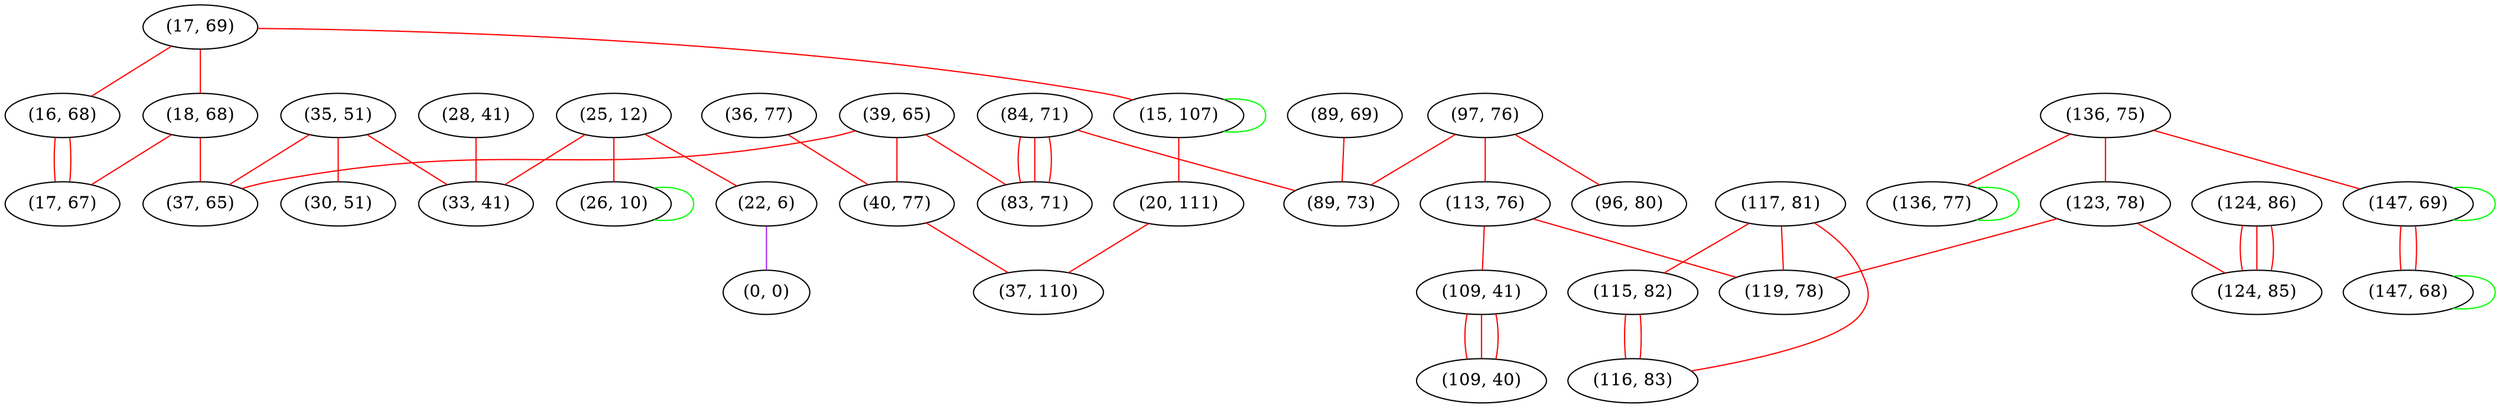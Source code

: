 graph "" {
"(17, 69)";
"(97, 76)";
"(16, 68)";
"(89, 69)";
"(136, 75)";
"(28, 41)";
"(25, 12)";
"(36, 77)";
"(84, 71)";
"(35, 51)";
"(113, 76)";
"(22, 6)";
"(30, 51)";
"(117, 81)";
"(39, 65)";
"(83, 71)";
"(124, 86)";
"(147, 69)";
"(96, 80)";
"(109, 41)";
"(115, 82)";
"(0, 0)";
"(136, 77)";
"(123, 78)";
"(147, 68)";
"(18, 68)";
"(15, 107)";
"(17, 67)";
"(109, 40)";
"(20, 111)";
"(124, 85)";
"(40, 77)";
"(37, 110)";
"(119, 78)";
"(116, 83)";
"(26, 10)";
"(37, 65)";
"(89, 73)";
"(33, 41)";
"(17, 69)" -- "(15, 107)"  [color=red, key=0, weight=1];
"(17, 69)" -- "(18, 68)"  [color=red, key=0, weight=1];
"(17, 69)" -- "(16, 68)"  [color=red, key=0, weight=1];
"(97, 76)" -- "(96, 80)"  [color=red, key=0, weight=1];
"(97, 76)" -- "(89, 73)"  [color=red, key=0, weight=1];
"(97, 76)" -- "(113, 76)"  [color=red, key=0, weight=1];
"(16, 68)" -- "(17, 67)"  [color=red, key=0, weight=1];
"(16, 68)" -- "(17, 67)"  [color=red, key=1, weight=1];
"(89, 69)" -- "(89, 73)"  [color=red, key=0, weight=1];
"(136, 75)" -- "(136, 77)"  [color=red, key=0, weight=1];
"(136, 75)" -- "(123, 78)"  [color=red, key=0, weight=1];
"(136, 75)" -- "(147, 69)"  [color=red, key=0, weight=1];
"(28, 41)" -- "(33, 41)"  [color=red, key=0, weight=1];
"(25, 12)" -- "(26, 10)"  [color=red, key=0, weight=1];
"(25, 12)" -- "(33, 41)"  [color=red, key=0, weight=1];
"(25, 12)" -- "(22, 6)"  [color=red, key=0, weight=1];
"(36, 77)" -- "(40, 77)"  [color=red, key=0, weight=1];
"(84, 71)" -- "(83, 71)"  [color=red, key=0, weight=1];
"(84, 71)" -- "(83, 71)"  [color=red, key=1, weight=1];
"(84, 71)" -- "(83, 71)"  [color=red, key=2, weight=1];
"(84, 71)" -- "(89, 73)"  [color=red, key=0, weight=1];
"(35, 51)" -- "(30, 51)"  [color=red, key=0, weight=1];
"(35, 51)" -- "(37, 65)"  [color=red, key=0, weight=1];
"(35, 51)" -- "(33, 41)"  [color=red, key=0, weight=1];
"(113, 76)" -- "(109, 41)"  [color=red, key=0, weight=1];
"(113, 76)" -- "(119, 78)"  [color=red, key=0, weight=1];
"(22, 6)" -- "(0, 0)"  [color=purple, key=0, weight=4];
"(117, 81)" -- "(119, 78)"  [color=red, key=0, weight=1];
"(117, 81)" -- "(115, 82)"  [color=red, key=0, weight=1];
"(117, 81)" -- "(116, 83)"  [color=red, key=0, weight=1];
"(39, 65)" -- "(37, 65)"  [color=red, key=0, weight=1];
"(39, 65)" -- "(40, 77)"  [color=red, key=0, weight=1];
"(39, 65)" -- "(83, 71)"  [color=red, key=0, weight=1];
"(124, 86)" -- "(124, 85)"  [color=red, key=0, weight=1];
"(124, 86)" -- "(124, 85)"  [color=red, key=1, weight=1];
"(124, 86)" -- "(124, 85)"  [color=red, key=2, weight=1];
"(147, 69)" -- "(147, 68)"  [color=red, key=0, weight=1];
"(147, 69)" -- "(147, 68)"  [color=red, key=1, weight=1];
"(147, 69)" -- "(147, 69)"  [color=green, key=0, weight=2];
"(109, 41)" -- "(109, 40)"  [color=red, key=0, weight=1];
"(109, 41)" -- "(109, 40)"  [color=red, key=1, weight=1];
"(109, 41)" -- "(109, 40)"  [color=red, key=2, weight=1];
"(115, 82)" -- "(116, 83)"  [color=red, key=0, weight=1];
"(115, 82)" -- "(116, 83)"  [color=red, key=1, weight=1];
"(136, 77)" -- "(136, 77)"  [color=green, key=0, weight=2];
"(123, 78)" -- "(124, 85)"  [color=red, key=0, weight=1];
"(123, 78)" -- "(119, 78)"  [color=red, key=0, weight=1];
"(147, 68)" -- "(147, 68)"  [color=green, key=0, weight=2];
"(18, 68)" -- "(37, 65)"  [color=red, key=0, weight=1];
"(18, 68)" -- "(17, 67)"  [color=red, key=0, weight=1];
"(15, 107)" -- "(20, 111)"  [color=red, key=0, weight=1];
"(15, 107)" -- "(15, 107)"  [color=green, key=0, weight=2];
"(20, 111)" -- "(37, 110)"  [color=red, key=0, weight=1];
"(40, 77)" -- "(37, 110)"  [color=red, key=0, weight=1];
"(26, 10)" -- "(26, 10)"  [color=green, key=0, weight=2];
}
